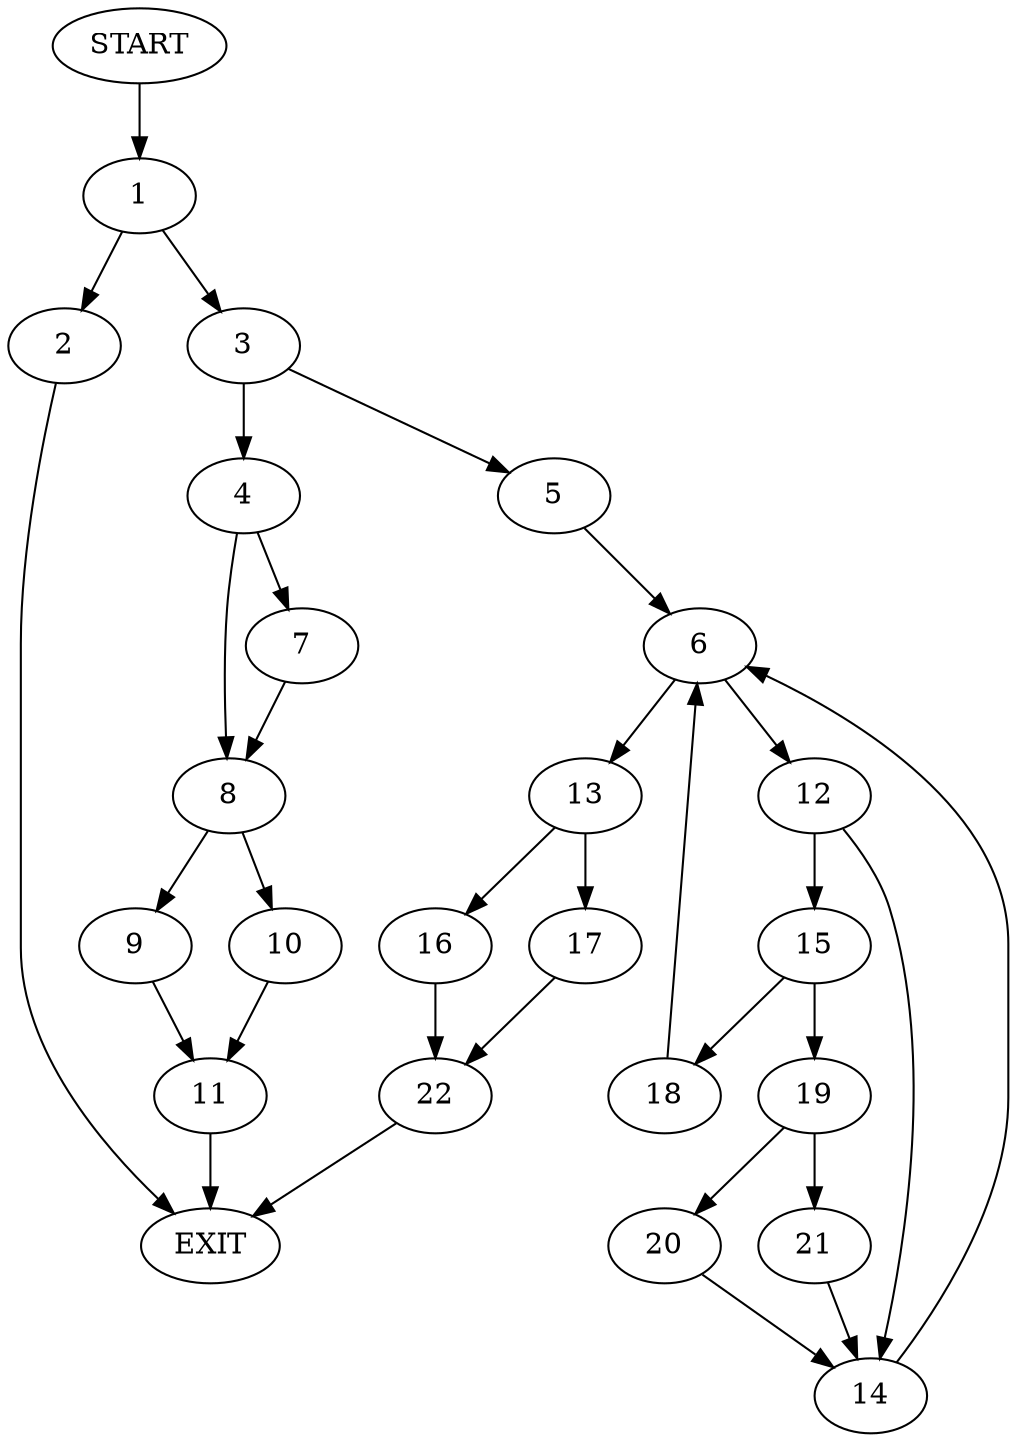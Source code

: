 digraph {
0 [label="START"]
23 [label="EXIT"]
0 -> 1
1 -> 2
1 -> 3
2 -> 23
3 -> 4
3 -> 5
5 -> 6
4 -> 7
4 -> 8
8 -> 9
8 -> 10
7 -> 8
10 -> 11
9 -> 11
11 -> 23
6 -> 12
6 -> 13
12 -> 14
12 -> 15
13 -> 16
13 -> 17
15 -> 18
15 -> 19
14 -> 6
18 -> 6
19 -> 20
19 -> 21
21 -> 14
20 -> 14
16 -> 22
17 -> 22
22 -> 23
}
